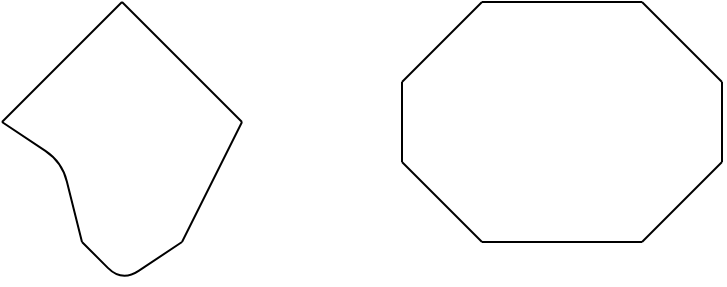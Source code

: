 <mxfile version="13.0.3" type="device"><diagram id="C8YpdD4T4Xs0uk69-z6q" name="Page-1"><mxGraphModel dx="584" dy="337" grid="1" gridSize="10" guides="1" tooltips="1" connect="1" arrows="1" fold="1" page="1" pageScale="1" pageWidth="1169" pageHeight="827" math="0" shadow="0"><root><mxCell id="0"/><mxCell id="1" parent="0"/><mxCell id="4vW521RBAaltpHqN7VjN-1" value="" style="endArrow=none;html=1;" edge="1" parent="1"><mxGeometry width="50" height="50" relative="1" as="geometry"><mxPoint x="200" y="40" as="sourcePoint"/><mxPoint x="240" as="targetPoint"/></mxGeometry></mxCell><mxCell id="4vW521RBAaltpHqN7VjN-2" value="" style="endArrow=none;html=1;" edge="1" parent="1"><mxGeometry width="50" height="50" relative="1" as="geometry"><mxPoint x="320" as="sourcePoint"/><mxPoint x="240" as="targetPoint"/></mxGeometry></mxCell><mxCell id="4vW521RBAaltpHqN7VjN-3" value="" style="endArrow=none;html=1;" edge="1" parent="1"><mxGeometry width="50" height="50" relative="1" as="geometry"><mxPoint x="200" y="80" as="sourcePoint"/><mxPoint x="200" y="40" as="targetPoint"/></mxGeometry></mxCell><mxCell id="4vW521RBAaltpHqN7VjN-4" value="" style="endArrow=none;html=1;" edge="1" parent="1"><mxGeometry width="50" height="50" relative="1" as="geometry"><mxPoint x="200" y="80" as="sourcePoint"/><mxPoint x="240" y="120" as="targetPoint"/></mxGeometry></mxCell><mxCell id="4vW521RBAaltpHqN7VjN-5" value="" style="endArrow=none;html=1;" edge="1" parent="1"><mxGeometry width="50" height="50" relative="1" as="geometry"><mxPoint x="320" y="120" as="sourcePoint"/><mxPoint x="360" y="80" as="targetPoint"/></mxGeometry></mxCell><mxCell id="4vW521RBAaltpHqN7VjN-6" value="" style="endArrow=none;html=1;" edge="1" parent="1"><mxGeometry width="50" height="50" relative="1" as="geometry"><mxPoint x="360" y="40" as="sourcePoint"/><mxPoint x="320" as="targetPoint"/></mxGeometry></mxCell><mxCell id="4vW521RBAaltpHqN7VjN-7" value="" style="endArrow=none;html=1;" edge="1" parent="1"><mxGeometry width="50" height="50" relative="1" as="geometry"><mxPoint x="360" y="80" as="sourcePoint"/><mxPoint x="360" y="40" as="targetPoint"/></mxGeometry></mxCell><mxCell id="4vW521RBAaltpHqN7VjN-9" value="" style="endArrow=none;html=1;" edge="1" parent="1"><mxGeometry width="50" height="50" relative="1" as="geometry"><mxPoint x="240" y="120" as="sourcePoint"/><mxPoint x="320" y="120" as="targetPoint"/></mxGeometry></mxCell><mxCell id="4vW521RBAaltpHqN7VjN-12" value="" style="endArrow=none;html=1;" edge="1" parent="1"><mxGeometry width="50" height="50" relative="1" as="geometry"><mxPoint x="40" y="120" as="sourcePoint"/><mxPoint x="90" y="120" as="targetPoint"/><Array as="points"><mxPoint x="60" y="140"/></Array></mxGeometry></mxCell><mxCell id="4vW521RBAaltpHqN7VjN-13" value="" style="endArrow=none;html=1;" edge="1" parent="1"><mxGeometry width="50" height="50" relative="1" as="geometry"><mxPoint y="60" as="sourcePoint"/><mxPoint x="40" y="120" as="targetPoint"/><Array as="points"><mxPoint x="30" y="80"/></Array></mxGeometry></mxCell><mxCell id="4vW521RBAaltpHqN7VjN-14" value="" style="endArrow=none;html=1;" edge="1" parent="1"><mxGeometry width="50" height="50" relative="1" as="geometry"><mxPoint x="90" y="120" as="sourcePoint"/><mxPoint x="120" y="60" as="targetPoint"/></mxGeometry></mxCell><mxCell id="4vW521RBAaltpHqN7VjN-15" value="" style="endArrow=none;html=1;" edge="1" parent="1"><mxGeometry width="50" height="50" relative="1" as="geometry"><mxPoint x="60" as="sourcePoint"/><mxPoint x="120" y="60" as="targetPoint"/></mxGeometry></mxCell><mxCell id="4vW521RBAaltpHqN7VjN-16" value="" style="endArrow=none;html=1;" edge="1" parent="1"><mxGeometry width="50" height="50" relative="1" as="geometry"><mxPoint y="60" as="sourcePoint"/><mxPoint x="60" as="targetPoint"/></mxGeometry></mxCell></root></mxGraphModel></diagram></mxfile>